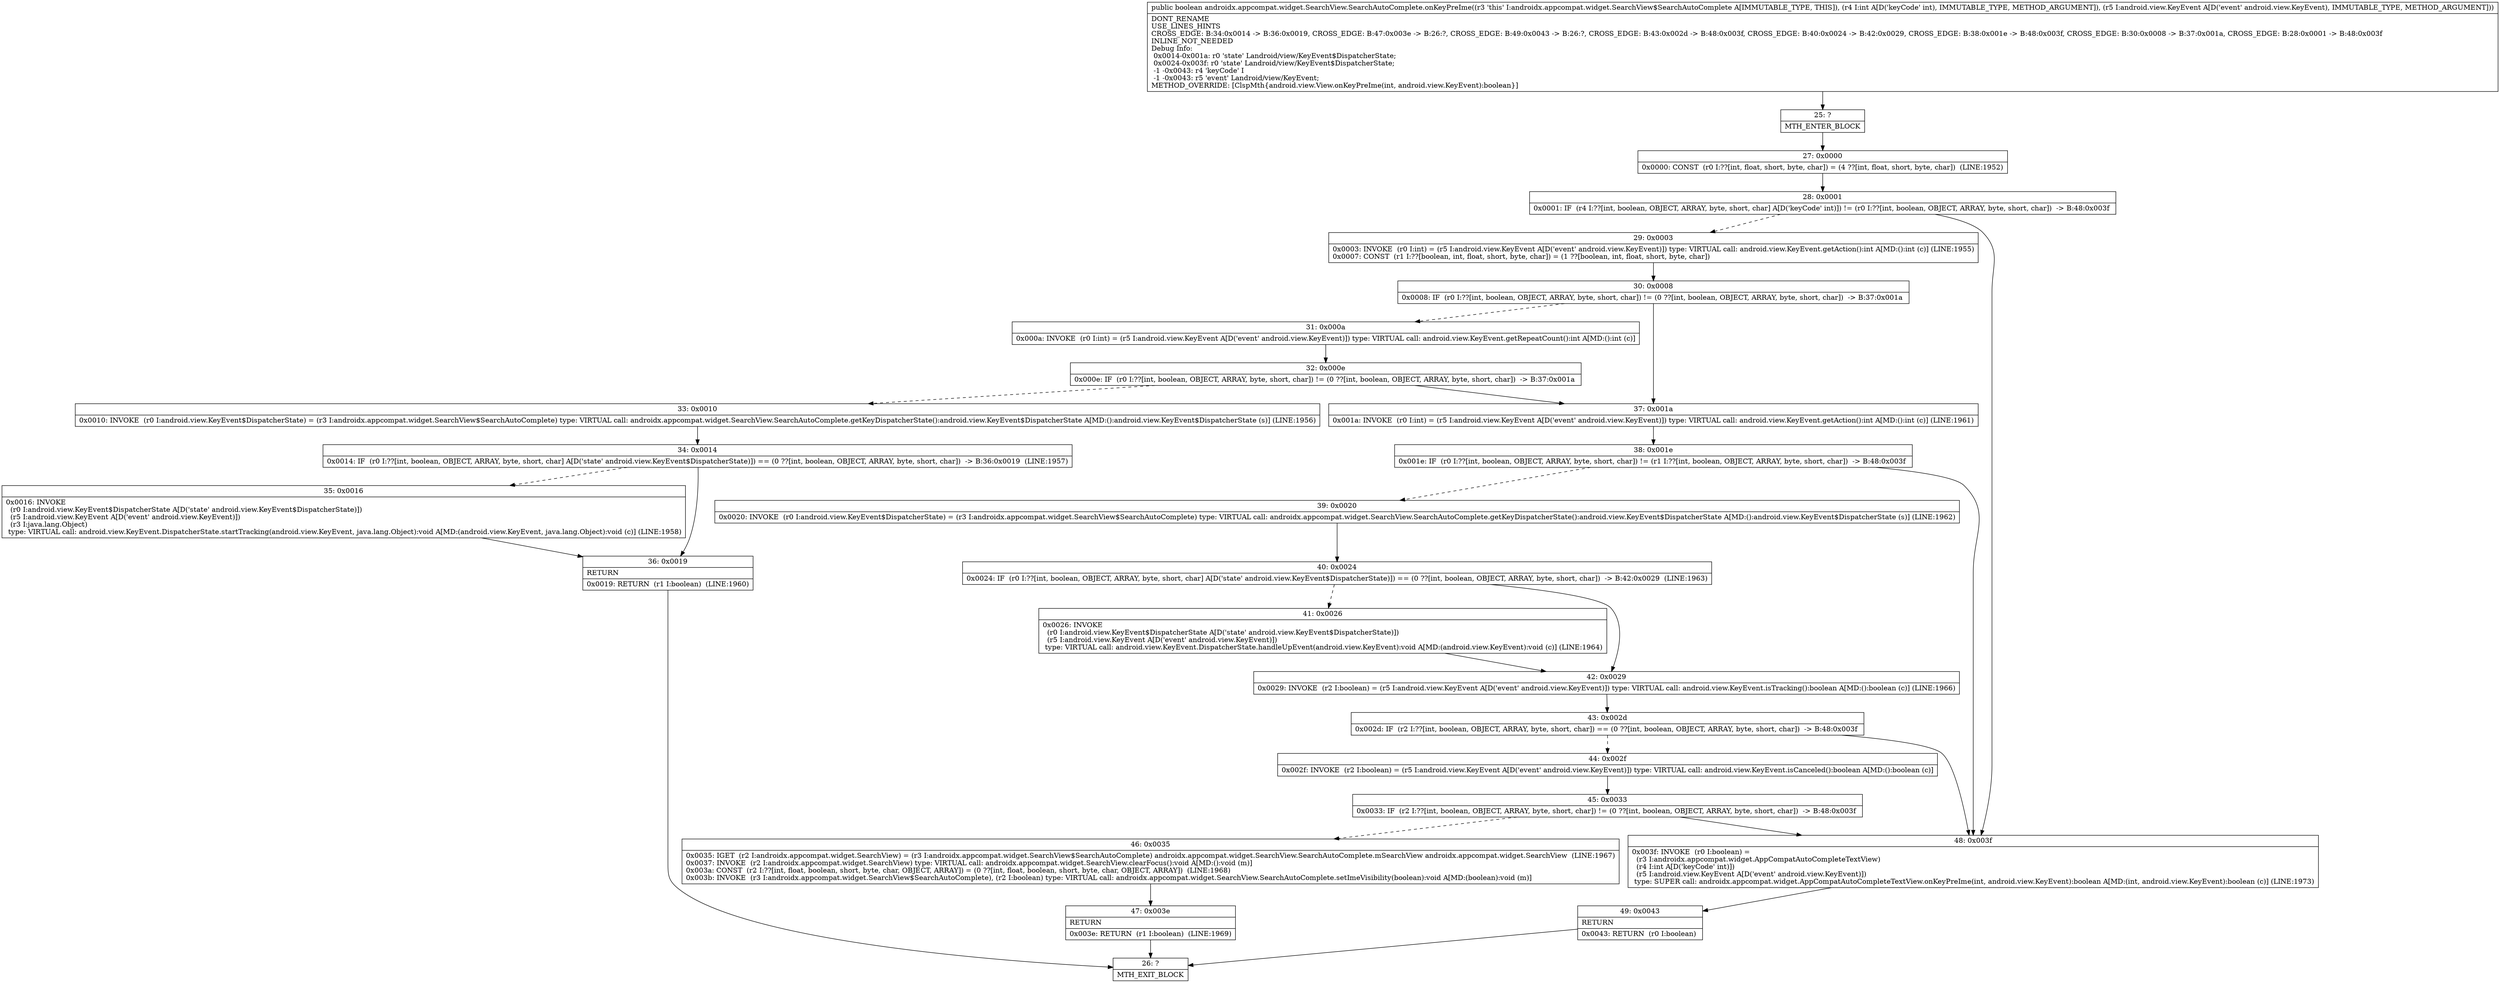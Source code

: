 digraph "CFG forandroidx.appcompat.widget.SearchView.SearchAutoComplete.onKeyPreIme(ILandroid\/view\/KeyEvent;)Z" {
Node_25 [shape=record,label="{25\:\ ?|MTH_ENTER_BLOCK\l}"];
Node_27 [shape=record,label="{27\:\ 0x0000|0x0000: CONST  (r0 I:??[int, float, short, byte, char]) = (4 ??[int, float, short, byte, char])  (LINE:1952)\l}"];
Node_28 [shape=record,label="{28\:\ 0x0001|0x0001: IF  (r4 I:??[int, boolean, OBJECT, ARRAY, byte, short, char] A[D('keyCode' int)]) != (r0 I:??[int, boolean, OBJECT, ARRAY, byte, short, char])  \-\> B:48:0x003f \l}"];
Node_29 [shape=record,label="{29\:\ 0x0003|0x0003: INVOKE  (r0 I:int) = (r5 I:android.view.KeyEvent A[D('event' android.view.KeyEvent)]) type: VIRTUAL call: android.view.KeyEvent.getAction():int A[MD:():int (c)] (LINE:1955)\l0x0007: CONST  (r1 I:??[boolean, int, float, short, byte, char]) = (1 ??[boolean, int, float, short, byte, char]) \l}"];
Node_30 [shape=record,label="{30\:\ 0x0008|0x0008: IF  (r0 I:??[int, boolean, OBJECT, ARRAY, byte, short, char]) != (0 ??[int, boolean, OBJECT, ARRAY, byte, short, char])  \-\> B:37:0x001a \l}"];
Node_31 [shape=record,label="{31\:\ 0x000a|0x000a: INVOKE  (r0 I:int) = (r5 I:android.view.KeyEvent A[D('event' android.view.KeyEvent)]) type: VIRTUAL call: android.view.KeyEvent.getRepeatCount():int A[MD:():int (c)]\l}"];
Node_32 [shape=record,label="{32\:\ 0x000e|0x000e: IF  (r0 I:??[int, boolean, OBJECT, ARRAY, byte, short, char]) != (0 ??[int, boolean, OBJECT, ARRAY, byte, short, char])  \-\> B:37:0x001a \l}"];
Node_33 [shape=record,label="{33\:\ 0x0010|0x0010: INVOKE  (r0 I:android.view.KeyEvent$DispatcherState) = (r3 I:androidx.appcompat.widget.SearchView$SearchAutoComplete) type: VIRTUAL call: androidx.appcompat.widget.SearchView.SearchAutoComplete.getKeyDispatcherState():android.view.KeyEvent$DispatcherState A[MD:():android.view.KeyEvent$DispatcherState (s)] (LINE:1956)\l}"];
Node_34 [shape=record,label="{34\:\ 0x0014|0x0014: IF  (r0 I:??[int, boolean, OBJECT, ARRAY, byte, short, char] A[D('state' android.view.KeyEvent$DispatcherState)]) == (0 ??[int, boolean, OBJECT, ARRAY, byte, short, char])  \-\> B:36:0x0019  (LINE:1957)\l}"];
Node_35 [shape=record,label="{35\:\ 0x0016|0x0016: INVOKE  \l  (r0 I:android.view.KeyEvent$DispatcherState A[D('state' android.view.KeyEvent$DispatcherState)])\l  (r5 I:android.view.KeyEvent A[D('event' android.view.KeyEvent)])\l  (r3 I:java.lang.Object)\l type: VIRTUAL call: android.view.KeyEvent.DispatcherState.startTracking(android.view.KeyEvent, java.lang.Object):void A[MD:(android.view.KeyEvent, java.lang.Object):void (c)] (LINE:1958)\l}"];
Node_36 [shape=record,label="{36\:\ 0x0019|RETURN\l|0x0019: RETURN  (r1 I:boolean)  (LINE:1960)\l}"];
Node_26 [shape=record,label="{26\:\ ?|MTH_EXIT_BLOCK\l}"];
Node_37 [shape=record,label="{37\:\ 0x001a|0x001a: INVOKE  (r0 I:int) = (r5 I:android.view.KeyEvent A[D('event' android.view.KeyEvent)]) type: VIRTUAL call: android.view.KeyEvent.getAction():int A[MD:():int (c)] (LINE:1961)\l}"];
Node_38 [shape=record,label="{38\:\ 0x001e|0x001e: IF  (r0 I:??[int, boolean, OBJECT, ARRAY, byte, short, char]) != (r1 I:??[int, boolean, OBJECT, ARRAY, byte, short, char])  \-\> B:48:0x003f \l}"];
Node_39 [shape=record,label="{39\:\ 0x0020|0x0020: INVOKE  (r0 I:android.view.KeyEvent$DispatcherState) = (r3 I:androidx.appcompat.widget.SearchView$SearchAutoComplete) type: VIRTUAL call: androidx.appcompat.widget.SearchView.SearchAutoComplete.getKeyDispatcherState():android.view.KeyEvent$DispatcherState A[MD:():android.view.KeyEvent$DispatcherState (s)] (LINE:1962)\l}"];
Node_40 [shape=record,label="{40\:\ 0x0024|0x0024: IF  (r0 I:??[int, boolean, OBJECT, ARRAY, byte, short, char] A[D('state' android.view.KeyEvent$DispatcherState)]) == (0 ??[int, boolean, OBJECT, ARRAY, byte, short, char])  \-\> B:42:0x0029  (LINE:1963)\l}"];
Node_41 [shape=record,label="{41\:\ 0x0026|0x0026: INVOKE  \l  (r0 I:android.view.KeyEvent$DispatcherState A[D('state' android.view.KeyEvent$DispatcherState)])\l  (r5 I:android.view.KeyEvent A[D('event' android.view.KeyEvent)])\l type: VIRTUAL call: android.view.KeyEvent.DispatcherState.handleUpEvent(android.view.KeyEvent):void A[MD:(android.view.KeyEvent):void (c)] (LINE:1964)\l}"];
Node_42 [shape=record,label="{42\:\ 0x0029|0x0029: INVOKE  (r2 I:boolean) = (r5 I:android.view.KeyEvent A[D('event' android.view.KeyEvent)]) type: VIRTUAL call: android.view.KeyEvent.isTracking():boolean A[MD:():boolean (c)] (LINE:1966)\l}"];
Node_43 [shape=record,label="{43\:\ 0x002d|0x002d: IF  (r2 I:??[int, boolean, OBJECT, ARRAY, byte, short, char]) == (0 ??[int, boolean, OBJECT, ARRAY, byte, short, char])  \-\> B:48:0x003f \l}"];
Node_44 [shape=record,label="{44\:\ 0x002f|0x002f: INVOKE  (r2 I:boolean) = (r5 I:android.view.KeyEvent A[D('event' android.view.KeyEvent)]) type: VIRTUAL call: android.view.KeyEvent.isCanceled():boolean A[MD:():boolean (c)]\l}"];
Node_45 [shape=record,label="{45\:\ 0x0033|0x0033: IF  (r2 I:??[int, boolean, OBJECT, ARRAY, byte, short, char]) != (0 ??[int, boolean, OBJECT, ARRAY, byte, short, char])  \-\> B:48:0x003f \l}"];
Node_46 [shape=record,label="{46\:\ 0x0035|0x0035: IGET  (r2 I:androidx.appcompat.widget.SearchView) = (r3 I:androidx.appcompat.widget.SearchView$SearchAutoComplete) androidx.appcompat.widget.SearchView.SearchAutoComplete.mSearchView androidx.appcompat.widget.SearchView  (LINE:1967)\l0x0037: INVOKE  (r2 I:androidx.appcompat.widget.SearchView) type: VIRTUAL call: androidx.appcompat.widget.SearchView.clearFocus():void A[MD:():void (m)]\l0x003a: CONST  (r2 I:??[int, float, boolean, short, byte, char, OBJECT, ARRAY]) = (0 ??[int, float, boolean, short, byte, char, OBJECT, ARRAY])  (LINE:1968)\l0x003b: INVOKE  (r3 I:androidx.appcompat.widget.SearchView$SearchAutoComplete), (r2 I:boolean) type: VIRTUAL call: androidx.appcompat.widget.SearchView.SearchAutoComplete.setImeVisibility(boolean):void A[MD:(boolean):void (m)]\l}"];
Node_47 [shape=record,label="{47\:\ 0x003e|RETURN\l|0x003e: RETURN  (r1 I:boolean)  (LINE:1969)\l}"];
Node_48 [shape=record,label="{48\:\ 0x003f|0x003f: INVOKE  (r0 I:boolean) = \l  (r3 I:androidx.appcompat.widget.AppCompatAutoCompleteTextView)\l  (r4 I:int A[D('keyCode' int)])\l  (r5 I:android.view.KeyEvent A[D('event' android.view.KeyEvent)])\l type: SUPER call: androidx.appcompat.widget.AppCompatAutoCompleteTextView.onKeyPreIme(int, android.view.KeyEvent):boolean A[MD:(int, android.view.KeyEvent):boolean (c)] (LINE:1973)\l}"];
Node_49 [shape=record,label="{49\:\ 0x0043|RETURN\l|0x0043: RETURN  (r0 I:boolean) \l}"];
MethodNode[shape=record,label="{public boolean androidx.appcompat.widget.SearchView.SearchAutoComplete.onKeyPreIme((r3 'this' I:androidx.appcompat.widget.SearchView$SearchAutoComplete A[IMMUTABLE_TYPE, THIS]), (r4 I:int A[D('keyCode' int), IMMUTABLE_TYPE, METHOD_ARGUMENT]), (r5 I:android.view.KeyEvent A[D('event' android.view.KeyEvent), IMMUTABLE_TYPE, METHOD_ARGUMENT]))  | DONT_RENAME\lUSE_LINES_HINTS\lCROSS_EDGE: B:34:0x0014 \-\> B:36:0x0019, CROSS_EDGE: B:47:0x003e \-\> B:26:?, CROSS_EDGE: B:49:0x0043 \-\> B:26:?, CROSS_EDGE: B:43:0x002d \-\> B:48:0x003f, CROSS_EDGE: B:40:0x0024 \-\> B:42:0x0029, CROSS_EDGE: B:38:0x001e \-\> B:48:0x003f, CROSS_EDGE: B:30:0x0008 \-\> B:37:0x001a, CROSS_EDGE: B:28:0x0001 \-\> B:48:0x003f\lINLINE_NOT_NEEDED\lDebug Info:\l  0x0014\-0x001a: r0 'state' Landroid\/view\/KeyEvent$DispatcherState;\l  0x0024\-0x003f: r0 'state' Landroid\/view\/KeyEvent$DispatcherState;\l  \-1 \-0x0043: r4 'keyCode' I\l  \-1 \-0x0043: r5 'event' Landroid\/view\/KeyEvent;\lMETHOD_OVERRIDE: [ClspMth\{android.view.View.onKeyPreIme(int, android.view.KeyEvent):boolean\}]\l}"];
MethodNode -> Node_25;Node_25 -> Node_27;
Node_27 -> Node_28;
Node_28 -> Node_29[style=dashed];
Node_28 -> Node_48;
Node_29 -> Node_30;
Node_30 -> Node_31[style=dashed];
Node_30 -> Node_37;
Node_31 -> Node_32;
Node_32 -> Node_33[style=dashed];
Node_32 -> Node_37;
Node_33 -> Node_34;
Node_34 -> Node_35[style=dashed];
Node_34 -> Node_36;
Node_35 -> Node_36;
Node_36 -> Node_26;
Node_37 -> Node_38;
Node_38 -> Node_39[style=dashed];
Node_38 -> Node_48;
Node_39 -> Node_40;
Node_40 -> Node_41[style=dashed];
Node_40 -> Node_42;
Node_41 -> Node_42;
Node_42 -> Node_43;
Node_43 -> Node_44[style=dashed];
Node_43 -> Node_48;
Node_44 -> Node_45;
Node_45 -> Node_46[style=dashed];
Node_45 -> Node_48;
Node_46 -> Node_47;
Node_47 -> Node_26;
Node_48 -> Node_49;
Node_49 -> Node_26;
}

